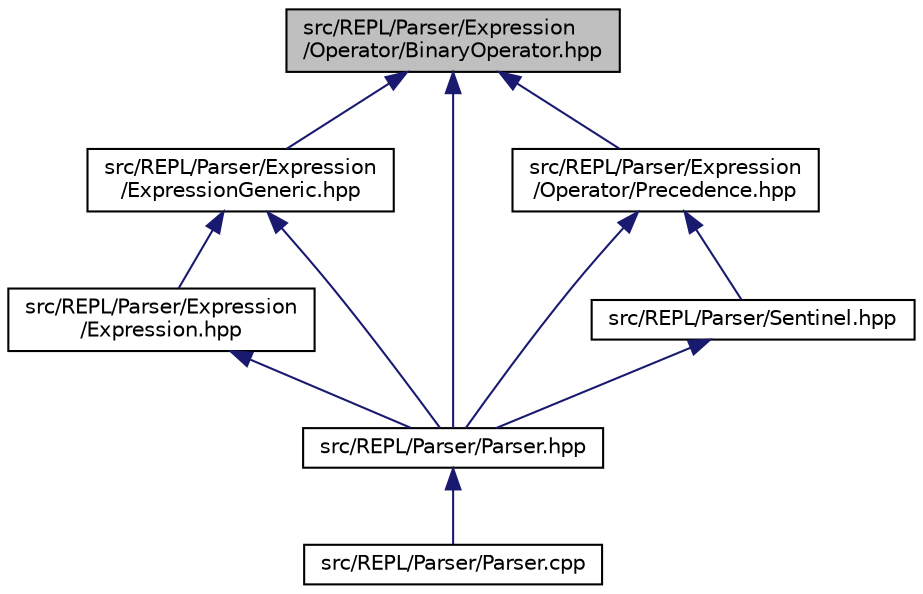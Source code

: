 digraph "src/REPL/Parser/Expression/Operator/BinaryOperator.hpp"
{
  edge [fontname="Helvetica",fontsize="10",labelfontname="Helvetica",labelfontsize="10"];
  node [fontname="Helvetica",fontsize="10",shape=record];
  Node2 [label="src/REPL/Parser/Expression\l/Operator/BinaryOperator.hpp",height=0.2,width=0.4,color="black", fillcolor="grey75", style="filled", fontcolor="black"];
  Node2 -> Node3 [dir="back",color="midnightblue",fontsize="10",style="solid"];
  Node3 [label="src/REPL/Parser/Expression\l/ExpressionGeneric.hpp",height=0.2,width=0.4,color="black", fillcolor="white", style="filled",URL="$_expression_generic_8hpp.html"];
  Node3 -> Node4 [dir="back",color="midnightblue",fontsize="10",style="solid"];
  Node4 [label="src/REPL/Parser/Expression\l/Expression.hpp",height=0.2,width=0.4,color="black", fillcolor="white", style="filled",URL="$_expression_8hpp.html"];
  Node4 -> Node5 [dir="back",color="midnightblue",fontsize="10",style="solid"];
  Node5 [label="src/REPL/Parser/Parser.hpp",height=0.2,width=0.4,color="black", fillcolor="white", style="filled",URL="$_parser_8hpp.html"];
  Node5 -> Node6 [dir="back",color="midnightblue",fontsize="10",style="solid"];
  Node6 [label="src/REPL/Parser/Parser.cpp",height=0.2,width=0.4,color="black", fillcolor="white", style="filled",URL="$_parser_8cpp.html"];
  Node3 -> Node5 [dir="back",color="midnightblue",fontsize="10",style="solid"];
  Node2 -> Node7 [dir="back",color="midnightblue",fontsize="10",style="solid"];
  Node7 [label="src/REPL/Parser/Expression\l/Operator/Precedence.hpp",height=0.2,width=0.4,color="black", fillcolor="white", style="filled",URL="$_precedence_8hpp.html"];
  Node7 -> Node8 [dir="back",color="midnightblue",fontsize="10",style="solid"];
  Node8 [label="src/REPL/Parser/Sentinel.hpp",height=0.2,width=0.4,color="black", fillcolor="white", style="filled",URL="$_sentinel_8hpp.html"];
  Node8 -> Node5 [dir="back",color="midnightblue",fontsize="10",style="solid"];
  Node7 -> Node5 [dir="back",color="midnightblue",fontsize="10",style="solid"];
  Node2 -> Node5 [dir="back",color="midnightblue",fontsize="10",style="solid"];
}
